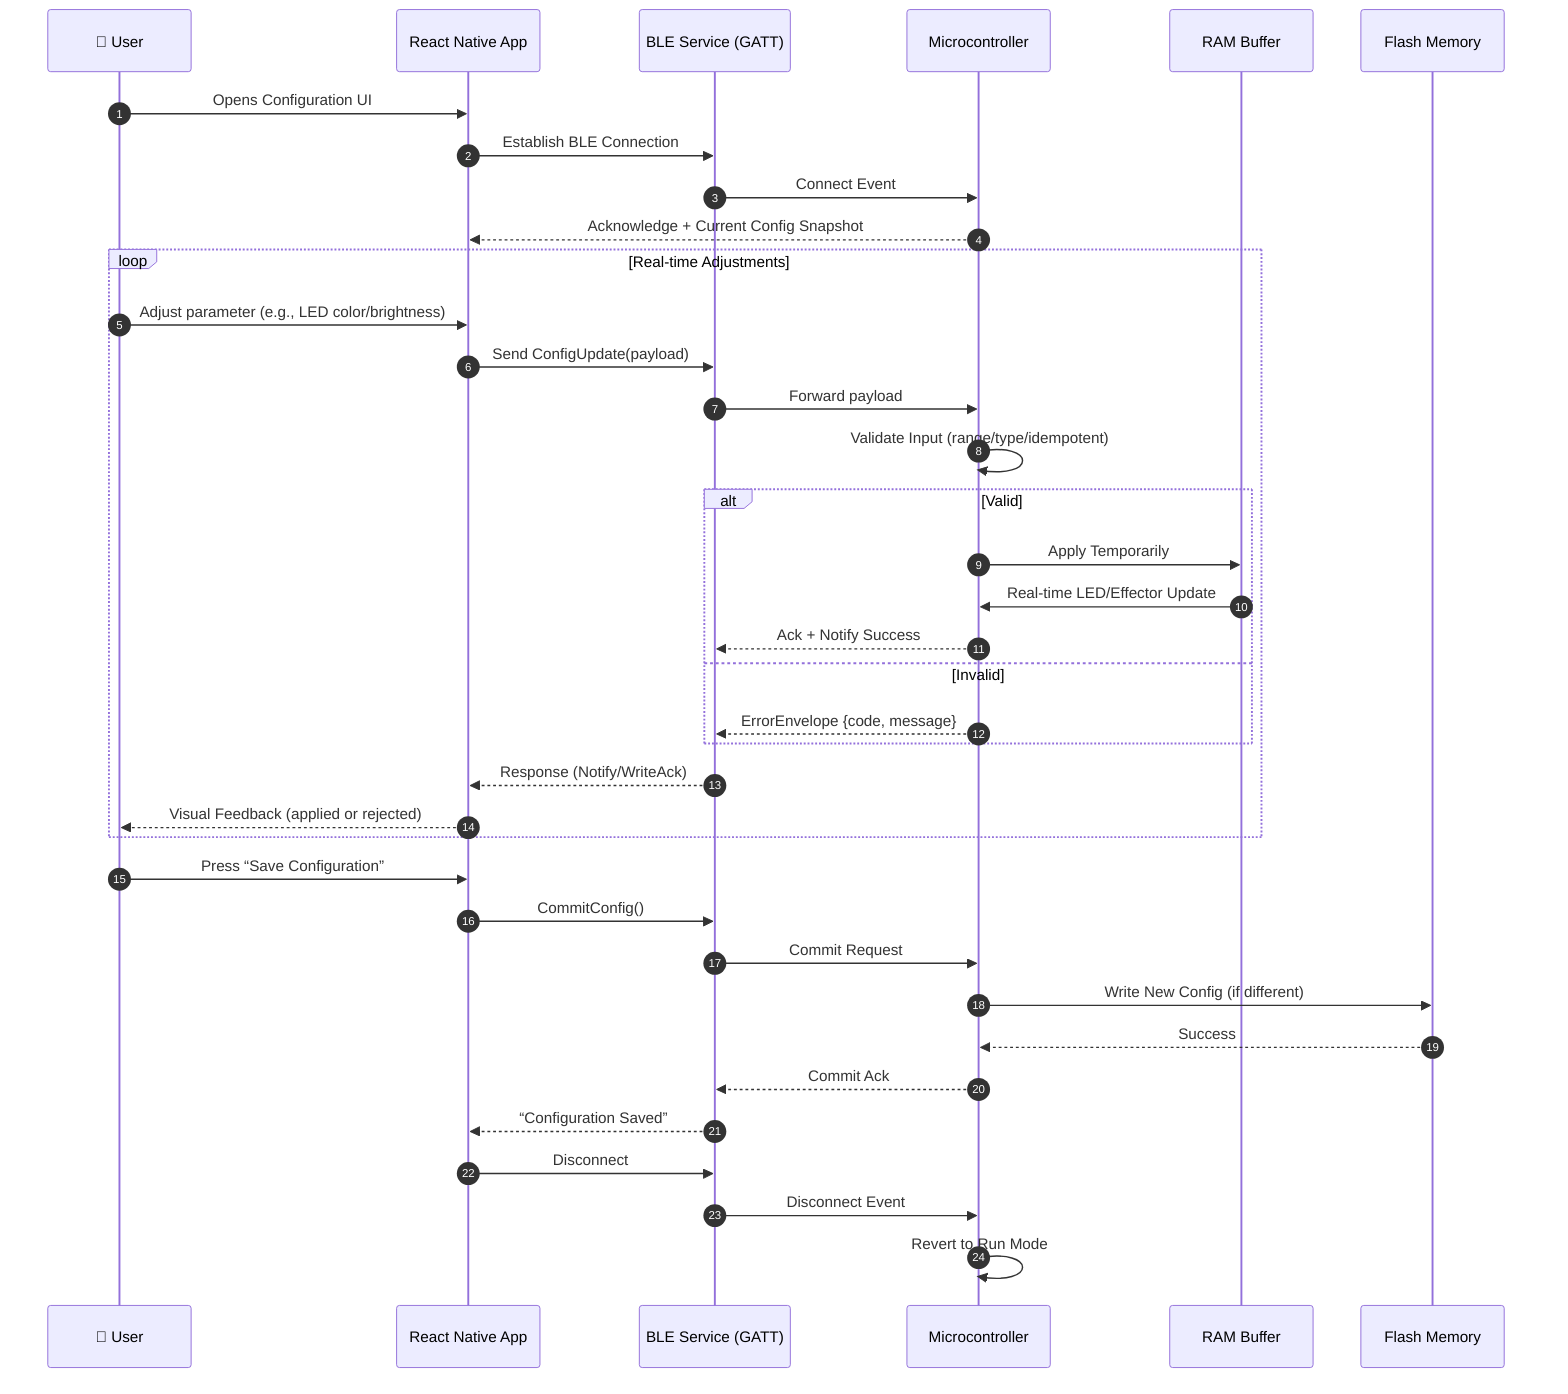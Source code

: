 sequenceDiagram
    autonumber
    participant User as 🎸 User
    participant App as React Native App
    participant BLE as BLE Service (GATT)
    participant MCU as Microcontroller
    participant RAM as RAM Buffer
    participant FLASH as Flash Memory

    User->>App: Opens Configuration UI
    App->>BLE: Establish BLE Connection
    BLE->>MCU: Connect Event
    MCU-->>App: Acknowledge + Current Config Snapshot

    loop Real-time Adjustments
        User->>App: Adjust parameter (e.g., LED color/brightness)
        App->>BLE: Send ConfigUpdate(payload)
        BLE->>MCU: Forward payload
        MCU->>MCU: Validate Input (range/type/idempotent)
        alt Valid
            MCU->>RAM: Apply Temporarily
            RAM->>MCU: Real-time LED/Effector Update
            MCU-->>BLE: Ack + Notify Success
        else Invalid
            MCU-->>BLE: ErrorEnvelope {code, message}
        end
        BLE-->>App: Response (Notify/WriteAck)
        App-->>User: Visual Feedback (applied or rejected)
    end

    User->>App: Press “Save Configuration”
    App->>BLE: CommitConfig()
    BLE->>MCU: Commit Request
    MCU->>FLASH: Write New Config (if different)
    FLASH-->>MCU: Success
    MCU-->>BLE: Commit Ack
    BLE-->>App: “Configuration Saved”

    App->>BLE: Disconnect
    BLE->>MCU: Disconnect Event
    MCU->>MCU: Revert to Run Mode